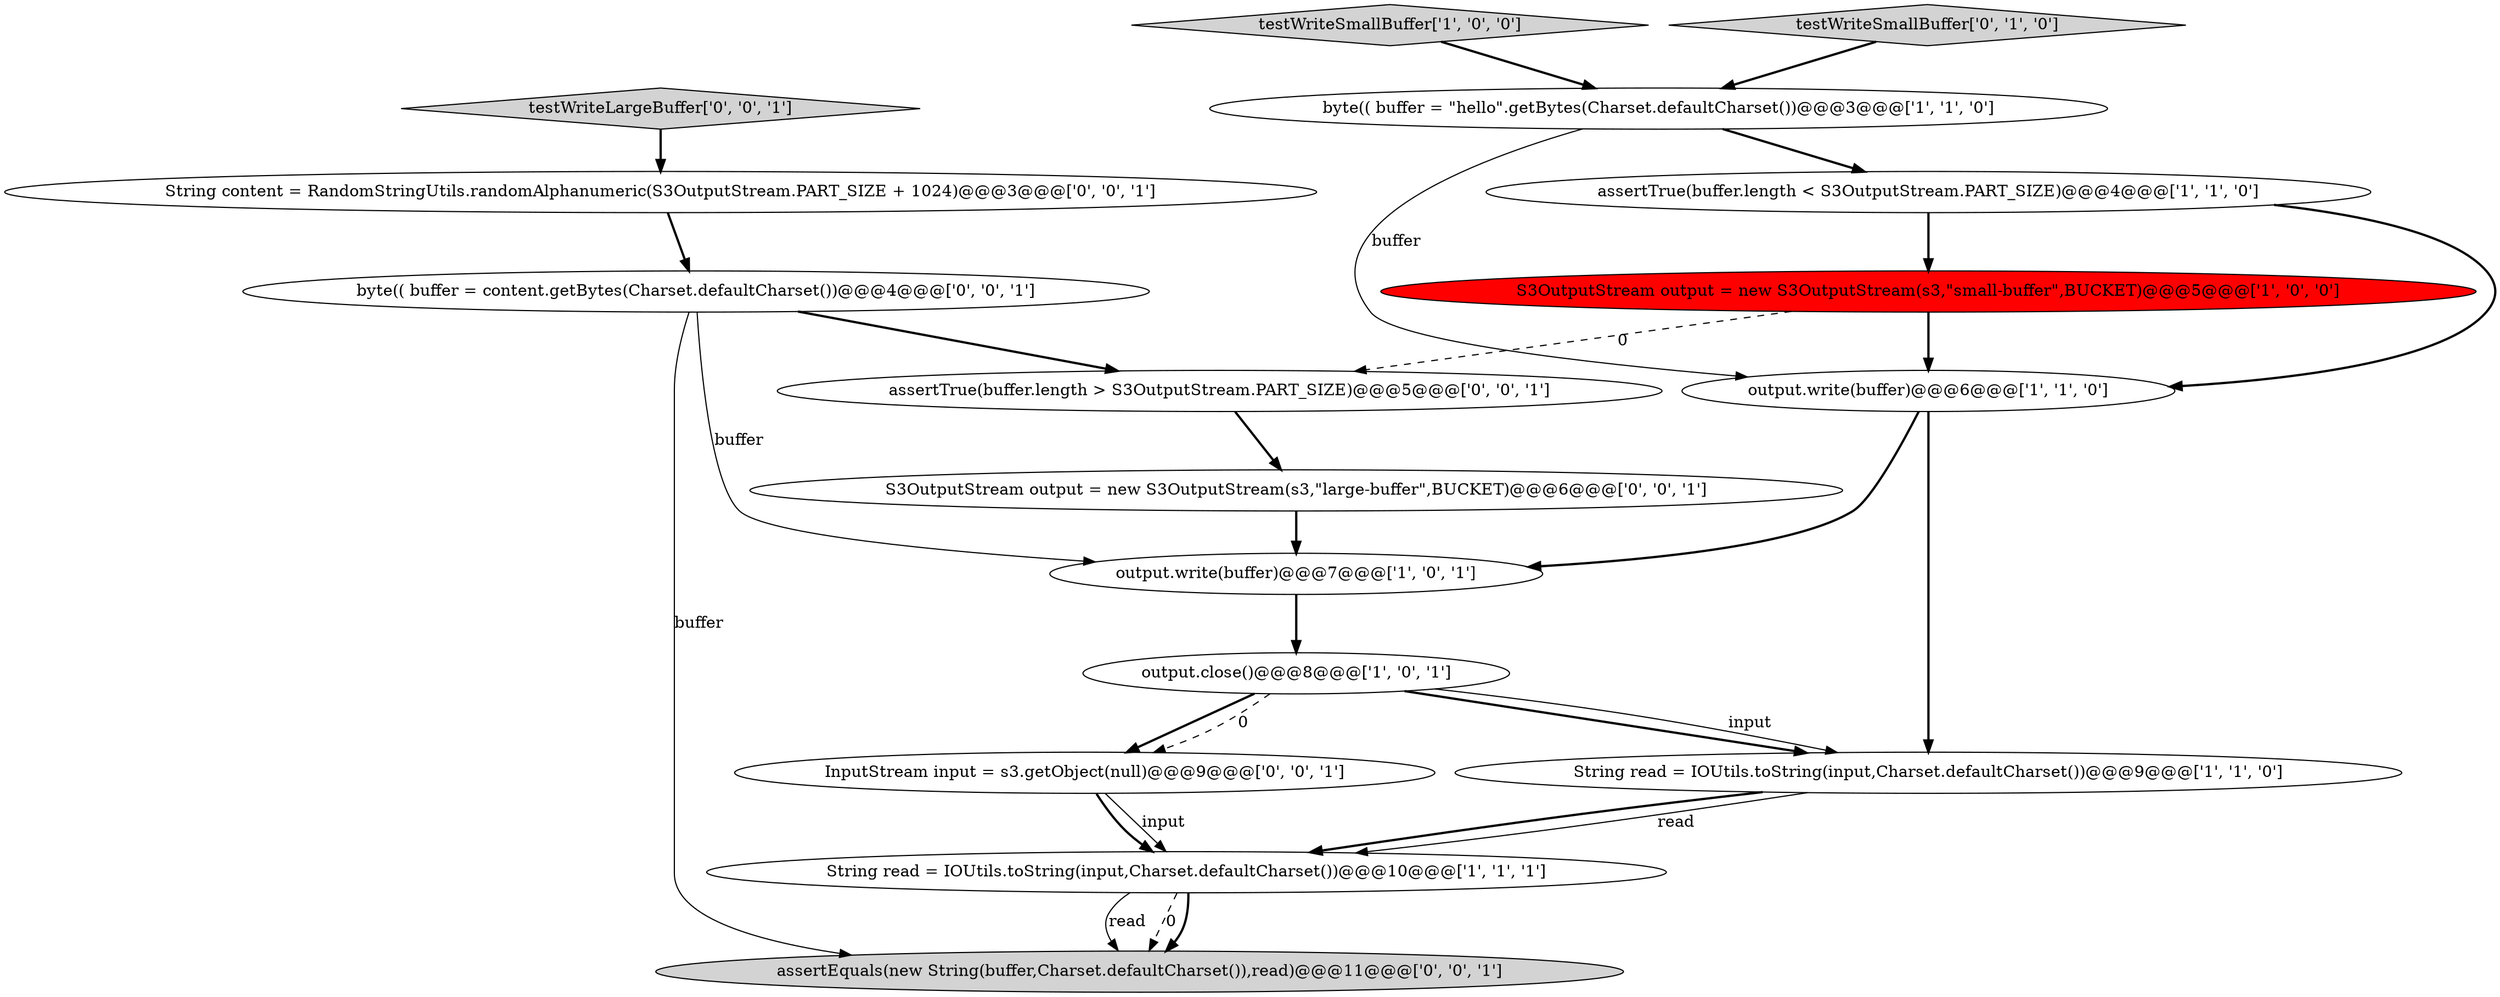 digraph {
6 [style = filled, label = "testWriteSmallBuffer['1', '0', '0']", fillcolor = lightgray, shape = diamond image = "AAA0AAABBB1BBB"];
14 [style = filled, label = "InputStream input = s3.getObject(null)@@@9@@@['0', '0', '1']", fillcolor = white, shape = ellipse image = "AAA0AAABBB3BBB"];
2 [style = filled, label = "output.write(buffer)@@@7@@@['1', '0', '1']", fillcolor = white, shape = ellipse image = "AAA0AAABBB1BBB"];
11 [style = filled, label = "byte(( buffer = content.getBytes(Charset.defaultCharset())@@@4@@@['0', '0', '1']", fillcolor = white, shape = ellipse image = "AAA0AAABBB3BBB"];
4 [style = filled, label = "String read = IOUtils.toString(input,Charset.defaultCharset())@@@10@@@['1', '1', '1']", fillcolor = white, shape = ellipse image = "AAA0AAABBB1BBB"];
12 [style = filled, label = "testWriteLargeBuffer['0', '0', '1']", fillcolor = lightgray, shape = diamond image = "AAA0AAABBB3BBB"];
8 [style = filled, label = "output.close()@@@8@@@['1', '0', '1']", fillcolor = white, shape = ellipse image = "AAA0AAABBB1BBB"];
9 [style = filled, label = "testWriteSmallBuffer['0', '1', '0']", fillcolor = lightgray, shape = diamond image = "AAA0AAABBB2BBB"];
10 [style = filled, label = "String content = RandomStringUtils.randomAlphanumeric(S3OutputStream.PART_SIZE + 1024)@@@3@@@['0', '0', '1']", fillcolor = white, shape = ellipse image = "AAA0AAABBB3BBB"];
13 [style = filled, label = "assertTrue(buffer.length > S3OutputStream.PART_SIZE)@@@5@@@['0', '0', '1']", fillcolor = white, shape = ellipse image = "AAA0AAABBB3BBB"];
16 [style = filled, label = "assertEquals(new String(buffer,Charset.defaultCharset()),read)@@@11@@@['0', '0', '1']", fillcolor = lightgray, shape = ellipse image = "AAA0AAABBB3BBB"];
5 [style = filled, label = "output.write(buffer)@@@6@@@['1', '1', '0']", fillcolor = white, shape = ellipse image = "AAA0AAABBB1BBB"];
7 [style = filled, label = "String read = IOUtils.toString(input,Charset.defaultCharset())@@@9@@@['1', '1', '0']", fillcolor = white, shape = ellipse image = "AAA0AAABBB1BBB"];
0 [style = filled, label = "byte(( buffer = \"hello\".getBytes(Charset.defaultCharset())@@@3@@@['1', '1', '0']", fillcolor = white, shape = ellipse image = "AAA0AAABBB1BBB"];
15 [style = filled, label = "S3OutputStream output = new S3OutputStream(s3,\"large-buffer\",BUCKET)@@@6@@@['0', '0', '1']", fillcolor = white, shape = ellipse image = "AAA0AAABBB3BBB"];
1 [style = filled, label = "S3OutputStream output = new S3OutputStream(s3,\"small-buffer\",BUCKET)@@@5@@@['1', '0', '0']", fillcolor = red, shape = ellipse image = "AAA1AAABBB1BBB"];
3 [style = filled, label = "assertTrue(buffer.length < S3OutputStream.PART_SIZE)@@@4@@@['1', '1', '0']", fillcolor = white, shape = ellipse image = "AAA0AAABBB1BBB"];
1->5 [style = bold, label=""];
0->3 [style = bold, label=""];
4->16 [style = solid, label="read"];
15->2 [style = bold, label=""];
11->16 [style = solid, label="buffer"];
4->16 [style = dashed, label="0"];
9->0 [style = bold, label=""];
3->1 [style = bold, label=""];
8->14 [style = bold, label=""];
6->0 [style = bold, label=""];
7->4 [style = bold, label=""];
8->14 [style = dashed, label="0"];
8->7 [style = bold, label=""];
14->4 [style = solid, label="input"];
11->2 [style = solid, label="buffer"];
1->13 [style = dashed, label="0"];
5->2 [style = bold, label=""];
3->5 [style = bold, label=""];
12->10 [style = bold, label=""];
8->7 [style = solid, label="input"];
11->13 [style = bold, label=""];
7->4 [style = solid, label="read"];
0->5 [style = solid, label="buffer"];
5->7 [style = bold, label=""];
13->15 [style = bold, label=""];
4->16 [style = bold, label=""];
2->8 [style = bold, label=""];
14->4 [style = bold, label=""];
10->11 [style = bold, label=""];
}
